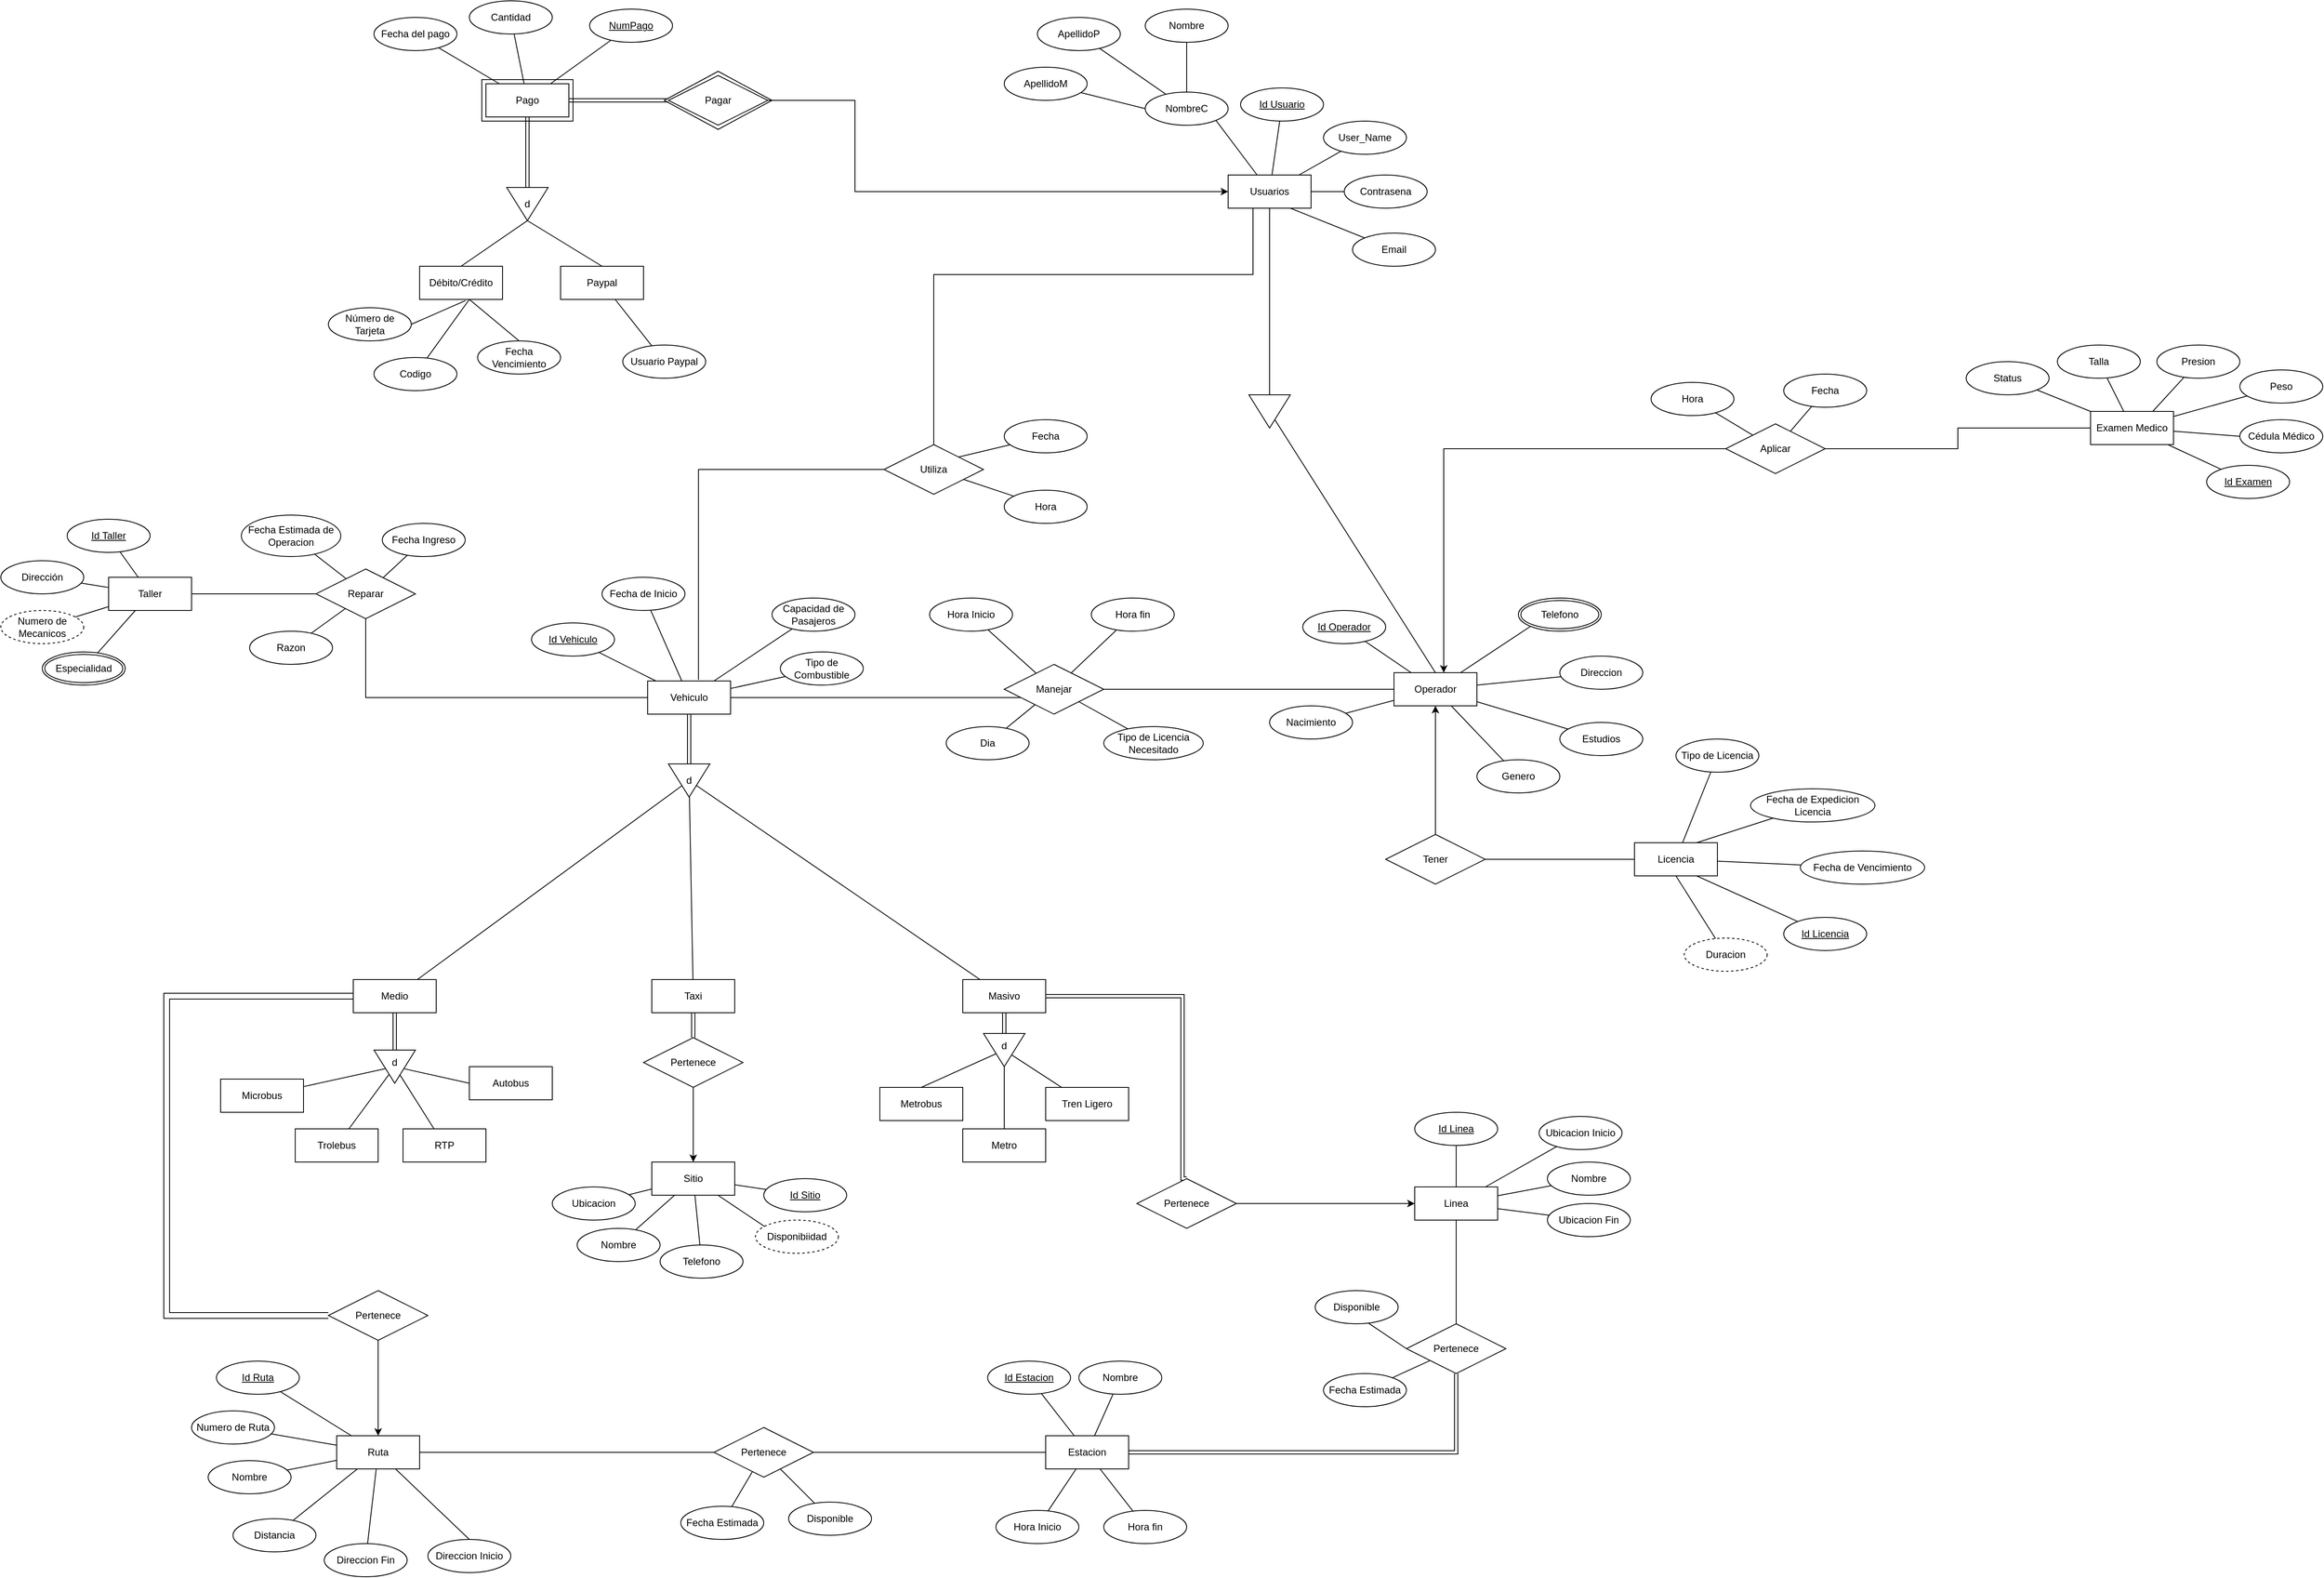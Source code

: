 <?xml version="1.0" encoding="UTF-8"?>
<mxfile version="13.6.6" type="google"><diagram id="Z6tzK_ycmeQwogu1p9Gy" name="M Entidad-Relacion"><mxGraphModel dx="2752" dy="2136" grid="1" gridSize="10" guides="1" tooltips="1" connect="1" arrows="1" fold="1" page="1" pageScale="1" pageWidth="850" pageHeight="1100" math="0" shadow="0"><root><mxCell id="0"/><mxCell id="1" parent="0"/><mxCell id="iWTFxbzIpyy6z6uC7s9c-36" value="" style="whiteSpace=wrap;html=1;align=center;" parent="1" vertex="1"><mxGeometry x="90" y="-525" width="110" height="50" as="geometry"/></mxCell><mxCell id="iWTFxbzIpyy6z6uC7s9c-35" value="" style="rhombus;whiteSpace=wrap;html=1;" parent="1" vertex="1"><mxGeometry x="310" y="-535" width="130" height="70" as="geometry"/></mxCell><mxCell id="74tpAHXNdMb9GQ4gkGIJ-30" style="edgeStyle=orthogonalEdgeStyle;rounded=0;orthogonalLoop=1;jettySize=auto;html=1;endArrow=none;endFill=0;" parent="1" source="74tpAHXNdMb9GQ4gkGIJ-1" target="74tpAHXNdMb9GQ4gkGIJ-29" edge="1"><mxGeometry relative="1" as="geometry"/></mxCell><mxCell id="74tpAHXNdMb9GQ4gkGIJ-40" style="edgeStyle=orthogonalEdgeStyle;rounded=0;orthogonalLoop=1;jettySize=auto;html=1;startArrow=none;startFill=0;endArrow=none;endFill=0;" parent="1" source="74tpAHXNdMb9GQ4gkGIJ-1" target="74tpAHXNdMb9GQ4gkGIJ-39" edge="1"><mxGeometry relative="1" as="geometry"><Array as="points"><mxPoint x="470" y="220"/><mxPoint x="470" y="220"/></Array></mxGeometry></mxCell><mxCell id="Bd-bonI8qf3mR7aXMXLS-3" style="edgeStyle=orthogonalEdgeStyle;rounded=0;orthogonalLoop=1;jettySize=auto;html=1;shape=link;" parent="1" source="74tpAHXNdMb9GQ4gkGIJ-1" target="Bd-bonI8qf3mR7aXMXLS-2" edge="1"><mxGeometry relative="1" as="geometry"/></mxCell><mxCell id="74tpAHXNdMb9GQ4gkGIJ-1" value="Vehiculo" style="whiteSpace=wrap;html=1;align=center;" parent="1" vertex="1"><mxGeometry x="290" y="200" width="100" height="40" as="geometry"/></mxCell><mxCell id="74tpAHXNdMb9GQ4gkGIJ-4" style="rounded=0;orthogonalLoop=1;jettySize=auto;html=1;endArrow=none;endFill=0;" parent="1" source="74tpAHXNdMb9GQ4gkGIJ-2" target="74tpAHXNdMb9GQ4gkGIJ-1" edge="1"><mxGeometry relative="1" as="geometry"/></mxCell><mxCell id="74tpAHXNdMb9GQ4gkGIJ-2" value="Id Vehiculo" style="ellipse;whiteSpace=wrap;html=1;align=center;fontStyle=4;" parent="1" vertex="1"><mxGeometry x="150" y="130" width="100" height="40" as="geometry"/></mxCell><mxCell id="74tpAHXNdMb9GQ4gkGIJ-5" style="edgeStyle=none;rounded=0;orthogonalLoop=1;jettySize=auto;html=1;endArrow=none;endFill=0;" parent="1" source="74tpAHXNdMb9GQ4gkGIJ-3" target="74tpAHXNdMb9GQ4gkGIJ-1" edge="1"><mxGeometry relative="1" as="geometry"/></mxCell><mxCell id="74tpAHXNdMb9GQ4gkGIJ-3" value="Fecha de Inicio" style="ellipse;whiteSpace=wrap;html=1;align=center;" parent="1" vertex="1"><mxGeometry x="235" y="75" width="100" height="40" as="geometry"/></mxCell><mxCell id="orHJUUu4pKpRXS3E-oxy-3" style="rounded=0;orthogonalLoop=1;jettySize=auto;html=1;endArrow=none;endFill=0;" parent="1" source="74tpAHXNdMb9GQ4gkGIJ-6" target="tT-jYQ-t9LnsHg0VQTMm-12" edge="1"><mxGeometry relative="1" as="geometry"><mxPoint x="-344.645" y="160.858" as="targetPoint"/></mxGeometry></mxCell><mxCell id="74tpAHXNdMb9GQ4gkGIJ-6" value="Taller" style="whiteSpace=wrap;html=1;align=center;" parent="1" vertex="1"><mxGeometry x="-360" y="75" width="100" height="40" as="geometry"/></mxCell><mxCell id="74tpAHXNdMb9GQ4gkGIJ-8" style="edgeStyle=none;rounded=0;orthogonalLoop=1;jettySize=auto;html=1;endArrow=none;endFill=0;" parent="1" source="74tpAHXNdMb9GQ4gkGIJ-7" target="74tpAHXNdMb9GQ4gkGIJ-6" edge="1"><mxGeometry relative="1" as="geometry"/></mxCell><mxCell id="74tpAHXNdMb9GQ4gkGIJ-7" value="Id Taller" style="ellipse;whiteSpace=wrap;html=1;align=center;fontStyle=4;" parent="1" vertex="1"><mxGeometry x="-410" y="5" width="100" height="40" as="geometry"/></mxCell><mxCell id="74tpAHXNdMb9GQ4gkGIJ-10" style="edgeStyle=none;rounded=0;orthogonalLoop=1;jettySize=auto;html=1;endArrow=none;endFill=0;" parent="1" source="74tpAHXNdMb9GQ4gkGIJ-9" target="74tpAHXNdMb9GQ4gkGIJ-6" edge="1"><mxGeometry relative="1" as="geometry"/></mxCell><mxCell id="74tpAHXNdMb9GQ4gkGIJ-9" value="Dirección" style="ellipse;whiteSpace=wrap;html=1;align=center;" parent="1" vertex="1"><mxGeometry x="-490" y="55" width="100" height="40" as="geometry"/></mxCell><mxCell id="74tpAHXNdMb9GQ4gkGIJ-13" style="edgeStyle=none;rounded=0;orthogonalLoop=1;jettySize=auto;html=1;endArrow=none;endFill=0;" parent="1" source="74tpAHXNdMb9GQ4gkGIJ-11" target="74tpAHXNdMb9GQ4gkGIJ-6" edge="1"><mxGeometry relative="1" as="geometry"/></mxCell><mxCell id="74tpAHXNdMb9GQ4gkGIJ-11" value="Numero de Mecanicos" style="ellipse;whiteSpace=wrap;html=1;align=center;dashed=1;" parent="1" vertex="1"><mxGeometry x="-490" y="115" width="100" height="40" as="geometry"/></mxCell><mxCell id="74tpAHXNdMb9GQ4gkGIJ-28" style="edgeStyle=none;rounded=0;orthogonalLoop=1;jettySize=auto;html=1;endArrow=none;endFill=0;" parent="1" source="74tpAHXNdMb9GQ4gkGIJ-27" target="74tpAHXNdMb9GQ4gkGIJ-1" edge="1"><mxGeometry relative="1" as="geometry"/></mxCell><mxCell id="74tpAHXNdMb9GQ4gkGIJ-27" value="Capacidad de Pasajeros" style="ellipse;whiteSpace=wrap;html=1;align=center;" parent="1" vertex="1"><mxGeometry x="440" y="100" width="100" height="40" as="geometry"/></mxCell><mxCell id="74tpAHXNdMb9GQ4gkGIJ-31" style="edgeStyle=orthogonalEdgeStyle;rounded=0;orthogonalLoop=1;jettySize=auto;html=1;endArrow=none;endFill=0;" parent="1" source="74tpAHXNdMb9GQ4gkGIJ-29" target="74tpAHXNdMb9GQ4gkGIJ-6" edge="1"><mxGeometry relative="1" as="geometry"/></mxCell><mxCell id="zVIBDj9XV7Y5lOpSLjzB-4" style="edgeStyle=none;rounded=0;orthogonalLoop=1;jettySize=auto;html=1;endArrow=none;endFill=0;" parent="1" source="74tpAHXNdMb9GQ4gkGIJ-29" target="Bd-bonI8qf3mR7aXMXLS-99" edge="1"><mxGeometry relative="1" as="geometry"/></mxCell><mxCell id="74tpAHXNdMb9GQ4gkGIJ-29" value="Reparar" style="shape=rhombus;perimeter=rhombusPerimeter;whiteSpace=wrap;html=1;align=center;" parent="1" vertex="1"><mxGeometry x="-110" y="65" width="120" height="60" as="geometry"/></mxCell><mxCell id="zVIBDj9XV7Y5lOpSLjzB-8" style="edgeStyle=none;rounded=0;orthogonalLoop=1;jettySize=auto;html=1;endArrow=none;endFill=0;" parent="1" source="74tpAHXNdMb9GQ4gkGIJ-32" target="74tpAHXNdMb9GQ4gkGIJ-58" edge="1"><mxGeometry relative="1" as="geometry"/></mxCell><mxCell id="74tpAHXNdMb9GQ4gkGIJ-32" value="Operador" style="whiteSpace=wrap;html=1;align=center;" parent="1" vertex="1"><mxGeometry x="1190" y="190" width="100" height="40" as="geometry"/></mxCell><mxCell id="74tpAHXNdMb9GQ4gkGIJ-41" style="edgeStyle=orthogonalEdgeStyle;rounded=0;orthogonalLoop=1;jettySize=auto;html=1;startArrow=none;startFill=0;endArrow=none;endFill=0;" parent="1" source="74tpAHXNdMb9GQ4gkGIJ-39" target="74tpAHXNdMb9GQ4gkGIJ-32" edge="1"><mxGeometry relative="1" as="geometry"/></mxCell><mxCell id="74tpAHXNdMb9GQ4gkGIJ-49" style="rounded=0;orthogonalLoop=1;jettySize=auto;html=1;startArrow=none;startFill=0;endArrow=none;endFill=0;" parent="1" source="74tpAHXNdMb9GQ4gkGIJ-48" target="74tpAHXNdMb9GQ4gkGIJ-32" edge="1"><mxGeometry relative="1" as="geometry"/></mxCell><mxCell id="74tpAHXNdMb9GQ4gkGIJ-48" value="Id Operador" style="ellipse;whiteSpace=wrap;html=1;align=center;fontStyle=4;" parent="1" vertex="1"><mxGeometry x="1080" y="115" width="100" height="40" as="geometry"/></mxCell><mxCell id="zVIBDj9XV7Y5lOpSLjzB-9" style="edgeStyle=none;rounded=0;orthogonalLoop=1;jettySize=auto;html=1;endArrow=none;endFill=0;" parent="1" source="74tpAHXNdMb9GQ4gkGIJ-56" target="74tpAHXNdMb9GQ4gkGIJ-32" edge="1"><mxGeometry relative="1" as="geometry"/></mxCell><mxCell id="74tpAHXNdMb9GQ4gkGIJ-56" value="Nacimiento" style="ellipse;whiteSpace=wrap;html=1;align=center;" parent="1" vertex="1"><mxGeometry x="1040" y="230" width="100" height="40" as="geometry"/></mxCell><mxCell id="74tpAHXNdMb9GQ4gkGIJ-58" value="Direccion" style="ellipse;whiteSpace=wrap;html=1;align=center;" parent="1" vertex="1"><mxGeometry x="1390" y="170" width="100" height="40" as="geometry"/></mxCell><mxCell id="74tpAHXNdMb9GQ4gkGIJ-61" value="" style="edgeStyle=none;rounded=0;orthogonalLoop=1;jettySize=auto;html=1;startArrow=none;startFill=0;endArrow=none;endFill=0;" parent="1" source="74tpAHXNdMb9GQ4gkGIJ-60" target="74tpAHXNdMb9GQ4gkGIJ-32" edge="1"><mxGeometry relative="1" as="geometry"/></mxCell><mxCell id="74tpAHXNdMb9GQ4gkGIJ-60" value="Genero" style="ellipse;whiteSpace=wrap;html=1;align=center;" parent="1" vertex="1"><mxGeometry x="1290" y="295" width="100" height="40" as="geometry"/></mxCell><mxCell id="74tpAHXNdMb9GQ4gkGIJ-65" style="edgeStyle=none;rounded=0;orthogonalLoop=1;jettySize=auto;html=1;startArrow=none;startFill=0;endArrow=none;endFill=0;" parent="1" source="74tpAHXNdMb9GQ4gkGIJ-62" target="74tpAHXNdMb9GQ4gkGIJ-32" edge="1"><mxGeometry relative="1" as="geometry"/></mxCell><mxCell id="74tpAHXNdMb9GQ4gkGIJ-62" value="Estudios" style="ellipse;whiteSpace=wrap;html=1;align=center;" parent="1" vertex="1"><mxGeometry x="1390" y="250" width="100" height="40" as="geometry"/></mxCell><mxCell id="zVIBDj9XV7Y5lOpSLjzB-10" style="edgeStyle=none;rounded=0;orthogonalLoop=1;jettySize=auto;html=1;endArrow=none;endFill=0;exitX=0;exitY=1;exitDx=0;exitDy=0;" parent="1" source="tT-jYQ-t9LnsHg0VQTMm-4" target="74tpAHXNdMb9GQ4gkGIJ-32" edge="1"><mxGeometry relative="1" as="geometry"><mxPoint x="1136.014" y="277.92" as="sourcePoint"/></mxGeometry></mxCell><mxCell id="CtjVFyBoeDZLN3PICQLw-8" style="edgeStyle=none;rounded=0;orthogonalLoop=1;jettySize=auto;html=1;entryX=0.75;entryY=1;entryDx=0;entryDy=0;endArrow=none;endFill=0;" parent="1" source="74tpAHXNdMb9GQ4gkGIJ-90" target="CtjVFyBoeDZLN3PICQLw-4" edge="1"><mxGeometry relative="1" as="geometry"/></mxCell><mxCell id="74tpAHXNdMb9GQ4gkGIJ-90" value="Id Licencia" style="ellipse;whiteSpace=wrap;html=1;align=center;fontStyle=4" parent="1" vertex="1"><mxGeometry x="1660" y="485" width="100" height="40" as="geometry"/></mxCell><mxCell id="74tpAHXNdMb9GQ4gkGIJ-94" style="edgeStyle=none;rounded=0;orthogonalLoop=1;jettySize=auto;html=1;startArrow=none;startFill=0;endArrow=none;endFill=0;entryX=0.75;entryY=0;entryDx=0;entryDy=0;" parent="1" source="74tpAHXNdMb9GQ4gkGIJ-92" target="CtjVFyBoeDZLN3PICQLw-4" edge="1"><mxGeometry relative="1" as="geometry"/></mxCell><mxCell id="74tpAHXNdMb9GQ4gkGIJ-92" value="Fecha de Expedicion Licencia" style="ellipse;whiteSpace=wrap;html=1;align=center;" parent="1" vertex="1"><mxGeometry x="1620" y="330" width="150" height="40" as="geometry"/></mxCell><mxCell id="74tpAHXNdMb9GQ4gkGIJ-95" style="edgeStyle=none;rounded=0;orthogonalLoop=1;jettySize=auto;html=1;startArrow=none;startFill=0;endArrow=none;endFill=0;" parent="1" source="74tpAHXNdMb9GQ4gkGIJ-93" target="CtjVFyBoeDZLN3PICQLw-4" edge="1"><mxGeometry relative="1" as="geometry"/></mxCell><mxCell id="74tpAHXNdMb9GQ4gkGIJ-93" value="Fecha de Vencimiento" style="ellipse;whiteSpace=wrap;html=1;align=center;" parent="1" vertex="1"><mxGeometry x="1680" y="405" width="150" height="40" as="geometry"/></mxCell><mxCell id="74tpAHXNdMb9GQ4gkGIJ-39" value="Manejar" style="shape=rhombus;perimeter=rhombusPerimeter;whiteSpace=wrap;html=1;align=center;" parent="1" vertex="1"><mxGeometry x="720" y="180" width="120" height="60" as="geometry"/></mxCell><mxCell id="Bd-bonI8qf3mR7aXMXLS-1" style="edgeStyle=orthogonalEdgeStyle;rounded=0;orthogonalLoop=1;jettySize=auto;html=1;startArrow=none;startFill=0;endArrow=none;endFill=0;" parent="1" source="74tpAHXNdMb9GQ4gkGIJ-32" target="74tpAHXNdMb9GQ4gkGIJ-39" edge="1"><mxGeometry relative="1" as="geometry"><mxPoint x="1050" y="290.0" as="sourcePoint"/><mxPoint x="200" y="440" as="targetPoint"/></mxGeometry></mxCell><mxCell id="Bd-bonI8qf3mR7aXMXLS-12" style="rounded=0;orthogonalLoop=1;jettySize=auto;html=1;endArrow=none;endFill=0;" parent="1" source="Bd-bonI8qf3mR7aXMXLS-2" target="Bd-bonI8qf3mR7aXMXLS-5" edge="1"><mxGeometry relative="1" as="geometry"/></mxCell><mxCell id="Bd-bonI8qf3mR7aXMXLS-13" style="edgeStyle=none;rounded=0;orthogonalLoop=1;jettySize=auto;html=1;endArrow=none;endFill=0;" parent="1" source="Bd-bonI8qf3mR7aXMXLS-2" target="Bd-bonI8qf3mR7aXMXLS-4" edge="1"><mxGeometry relative="1" as="geometry"/></mxCell><mxCell id="Bd-bonI8qf3mR7aXMXLS-14" style="edgeStyle=none;rounded=0;orthogonalLoop=1;jettySize=auto;html=1;endArrow=none;endFill=0;" parent="1" source="Bd-bonI8qf3mR7aXMXLS-2" target="Bd-bonI8qf3mR7aXMXLS-6" edge="1"><mxGeometry relative="1" as="geometry"/></mxCell><mxCell id="Bd-bonI8qf3mR7aXMXLS-2" value="" style="triangle;whiteSpace=wrap;html=1;rotation=90;" parent="1" vertex="1"><mxGeometry x="320" y="295" width="40" height="50" as="geometry"/></mxCell><mxCell id="Bd-bonI8qf3mR7aXMXLS-45" style="edgeStyle=orthogonalEdgeStyle;rounded=0;orthogonalLoop=1;jettySize=auto;html=1;entryX=0;entryY=0.5;entryDx=0;entryDy=0;startArrow=none;startFill=0;endArrow=none;endFill=0;shape=link;" parent="1" source="Bd-bonI8qf3mR7aXMXLS-4" target="Bd-bonI8qf3mR7aXMXLS-43" edge="1"><mxGeometry relative="1" as="geometry"><Array as="points"><mxPoint x="-15" y="630"/><mxPoint x="-15" y="630"/></Array></mxGeometry></mxCell><mxCell id="7FuDrYD-gzvZBId44oiF-2" style="edgeStyle=orthogonalEdgeStyle;rounded=0;orthogonalLoop=1;jettySize=auto;html=1;shape=link;width=7;exitX=0;exitY=0.5;exitDx=0;exitDy=0;" parent="1" source="Bd-bonI8qf3mR7aXMXLS-4" target="7FuDrYD-gzvZBId44oiF-1" edge="1"><mxGeometry relative="1" as="geometry"><Array as="points"><mxPoint x="-290" y="580"/><mxPoint x="-290" y="965"/></Array><mxPoint x="-290" y="610" as="sourcePoint"/></mxGeometry></mxCell><mxCell id="Bd-bonI8qf3mR7aXMXLS-4" value="Medio" style="rounded=0;whiteSpace=wrap;html=1;" parent="1" vertex="1"><mxGeometry x="-65" y="560" width="100" height="40" as="geometry"/></mxCell><mxCell id="Bd-bonI8qf3mR7aXMXLS-5" value="Taxi" style="rounded=0;whiteSpace=wrap;html=1;" parent="1" vertex="1"><mxGeometry x="295" y="560" width="100" height="40" as="geometry"/></mxCell><mxCell id="Bd-bonI8qf3mR7aXMXLS-72" style="edgeStyle=none;shape=link;rounded=0;orthogonalLoop=1;jettySize=auto;html=1;startArrow=none;startFill=0;endArrow=classic;endFill=1;" parent="1" source="Bd-bonI8qf3mR7aXMXLS-6" target="Bd-bonI8qf3mR7aXMXLS-71" edge="1"><mxGeometry relative="1" as="geometry"/></mxCell><mxCell id="Bd-bonI8qf3mR7aXMXLS-6" value="Masivo" style="rounded=0;whiteSpace=wrap;html=1;" parent="1" vertex="1"><mxGeometry x="670" y="560" width="100" height="40" as="geometry"/></mxCell><mxCell id="Bd-bonI8qf3mR7aXMXLS-24" style="edgeStyle=none;rounded=0;orthogonalLoop=1;jettySize=auto;html=1;endArrow=none;endFill=0;startArrow=none;startFill=0;endWidth=9.306;shape=link;" parent="1" source="Bd-bonI8qf3mR7aXMXLS-15" target="Bd-bonI8qf3mR7aXMXLS-5" edge="1"><mxGeometry relative="1" as="geometry"/></mxCell><mxCell id="Bd-bonI8qf3mR7aXMXLS-15" value="Pertenece" style="shape=rhombus;perimeter=rhombusPerimeter;whiteSpace=wrap;html=1;align=center;" parent="1" vertex="1"><mxGeometry x="285" y="630" width="120" height="60" as="geometry"/></mxCell><mxCell id="Bd-bonI8qf3mR7aXMXLS-23" style="edgeStyle=none;rounded=0;orthogonalLoop=1;jettySize=auto;html=1;endArrow=none;endFill=0;startArrow=classic;startFill=1;" parent="1" source="Bd-bonI8qf3mR7aXMXLS-16" target="Bd-bonI8qf3mR7aXMXLS-15" edge="1"><mxGeometry relative="1" as="geometry"><mxPoint x="452.5" y="750" as="targetPoint"/></mxGeometry></mxCell><mxCell id="Bd-bonI8qf3mR7aXMXLS-16" value="Sitio" style="whiteSpace=wrap;html=1;align=center;" parent="1" vertex="1"><mxGeometry x="295" y="780" width="100" height="40" as="geometry"/></mxCell><mxCell id="Bd-bonI8qf3mR7aXMXLS-22" style="edgeStyle=none;rounded=0;orthogonalLoop=1;jettySize=auto;html=1;endArrow=none;endFill=0;" parent="1" source="Bd-bonI8qf3mR7aXMXLS-17" target="Bd-bonI8qf3mR7aXMXLS-16" edge="1"><mxGeometry relative="1" as="geometry"/></mxCell><mxCell id="Bd-bonI8qf3mR7aXMXLS-17" value="Nombre" style="ellipse;whiteSpace=wrap;html=1;align=center;" parent="1" vertex="1"><mxGeometry x="205" y="860" width="100" height="40" as="geometry"/></mxCell><mxCell id="Bd-bonI8qf3mR7aXMXLS-21" style="edgeStyle=none;rounded=0;orthogonalLoop=1;jettySize=auto;html=1;endArrow=none;endFill=0;" parent="1" source="Bd-bonI8qf3mR7aXMXLS-18" target="Bd-bonI8qf3mR7aXMXLS-16" edge="1"><mxGeometry relative="1" as="geometry"/></mxCell><mxCell id="Bd-bonI8qf3mR7aXMXLS-18" value="Ubicacion" style="ellipse;whiteSpace=wrap;html=1;align=center;" parent="1" vertex="1"><mxGeometry x="175" y="810" width="100" height="40" as="geometry"/></mxCell><mxCell id="Bd-bonI8qf3mR7aXMXLS-20" style="edgeStyle=none;rounded=0;orthogonalLoop=1;jettySize=auto;html=1;endArrow=none;endFill=0;" parent="1" source="Bd-bonI8qf3mR7aXMXLS-19" target="Bd-bonI8qf3mR7aXMXLS-16" edge="1"><mxGeometry relative="1" as="geometry"/></mxCell><mxCell id="Bd-bonI8qf3mR7aXMXLS-19" value="Id Sitio" style="ellipse;whiteSpace=wrap;html=1;align=center;fontStyle=4" parent="1" vertex="1"><mxGeometry x="430" y="800" width="100" height="40" as="geometry"/></mxCell><mxCell id="tT-jYQ-t9LnsHg0VQTMm-15" style="edgeStyle=orthogonalEdgeStyle;rounded=0;orthogonalLoop=1;jettySize=auto;html=1;entryX=0;entryY=0.5;entryDx=0;entryDy=0;endArrow=none;endFill=0;" parent="1" source="Bd-bonI8qf3mR7aXMXLS-27" target="d1sTi_VN4tVnnkjn2YJ8-16" edge="1"><mxGeometry relative="1" as="geometry"/></mxCell><mxCell id="Bd-bonI8qf3mR7aXMXLS-27" value="Ruta" style="whiteSpace=wrap;html=1;align=center;" parent="1" vertex="1"><mxGeometry x="-85" y="1110" width="100" height="40" as="geometry"/></mxCell><mxCell id="Bd-bonI8qf3mR7aXMXLS-33" style="rounded=0;orthogonalLoop=1;jettySize=auto;html=1;startArrow=none;startFill=0;endArrow=none;endFill=0;" parent="1" source="Bd-bonI8qf3mR7aXMXLS-32" target="Bd-bonI8qf3mR7aXMXLS-27" edge="1"><mxGeometry relative="1" as="geometry"/></mxCell><mxCell id="Bd-bonI8qf3mR7aXMXLS-32" value="Id Ruta" style="ellipse;whiteSpace=wrap;html=1;align=center;fontStyle=4;" parent="1" vertex="1"><mxGeometry x="-230" y="1020" width="100" height="40" as="geometry"/></mxCell><mxCell id="Bd-bonI8qf3mR7aXMXLS-35" style="edgeStyle=none;rounded=0;orthogonalLoop=1;jettySize=auto;html=1;startArrow=none;startFill=0;endArrow=none;endFill=0;" parent="1" source="Bd-bonI8qf3mR7aXMXLS-34" target="Bd-bonI8qf3mR7aXMXLS-27" edge="1"><mxGeometry relative="1" as="geometry"/></mxCell><mxCell id="Bd-bonI8qf3mR7aXMXLS-34" value="Nombre" style="ellipse;whiteSpace=wrap;html=1;align=center;" parent="1" vertex="1"><mxGeometry x="-240" y="1140" width="100" height="40" as="geometry"/></mxCell><mxCell id="Bd-bonI8qf3mR7aXMXLS-37" style="edgeStyle=none;rounded=0;orthogonalLoop=1;jettySize=auto;html=1;startArrow=none;startFill=0;endArrow=none;endFill=0;exitX=0.5;exitY=0;exitDx=0;exitDy=0;" parent="1" source="Bd-bonI8qf3mR7aXMXLS-36" target="Bd-bonI8qf3mR7aXMXLS-27" edge="1"><mxGeometry relative="1" as="geometry"><mxPoint x="53.557" y="1231.112" as="sourcePoint"/></mxGeometry></mxCell><mxCell id="Bd-bonI8qf3mR7aXMXLS-36" value="Direccion Inicio" style="ellipse;whiteSpace=wrap;html=1;align=center;" parent="1" vertex="1"><mxGeometry x="25" y="1235" width="100" height="40" as="geometry"/></mxCell><mxCell id="Bd-bonI8qf3mR7aXMXLS-39" style="edgeStyle=none;rounded=0;orthogonalLoop=1;jettySize=auto;html=1;startArrow=none;startFill=0;endArrow=none;endFill=0;" parent="1" source="Bd-bonI8qf3mR7aXMXLS-38" target="Bd-bonI8qf3mR7aXMXLS-27" edge="1"><mxGeometry relative="1" as="geometry"/></mxCell><mxCell id="Bd-bonI8qf3mR7aXMXLS-38" value="Direccion Fin" style="ellipse;whiteSpace=wrap;html=1;align=center;" parent="1" vertex="1"><mxGeometry x="-100" y="1240" width="100" height="40" as="geometry"/></mxCell><mxCell id="Bd-bonI8qf3mR7aXMXLS-40" value="Microbus" style="whiteSpace=wrap;html=1;align=center;" parent="1" vertex="1"><mxGeometry x="-225" y="680" width="100" height="40" as="geometry"/></mxCell><mxCell id="Bd-bonI8qf3mR7aXMXLS-41" value="Trolebus" style="whiteSpace=wrap;html=1;align=center;" parent="1" vertex="1"><mxGeometry x="-135" y="740" width="100" height="40" as="geometry"/></mxCell><mxCell id="Bd-bonI8qf3mR7aXMXLS-42" value="RTP" style="whiteSpace=wrap;html=1;align=center;" parent="1" vertex="1"><mxGeometry x="-5" y="740" width="100" height="40" as="geometry"/></mxCell><mxCell id="Bd-bonI8qf3mR7aXMXLS-46" style="edgeStyle=none;rounded=0;orthogonalLoop=1;jettySize=auto;html=1;startArrow=none;startFill=0;endArrow=none;endFill=0;" parent="1" source="Bd-bonI8qf3mR7aXMXLS-43" target="Bd-bonI8qf3mR7aXMXLS-40" edge="1"><mxGeometry relative="1" as="geometry"/></mxCell><mxCell id="Bd-bonI8qf3mR7aXMXLS-47" style="edgeStyle=none;rounded=0;orthogonalLoop=1;jettySize=auto;html=1;startArrow=none;startFill=0;endArrow=none;endFill=0;" parent="1" source="Bd-bonI8qf3mR7aXMXLS-43" target="Bd-bonI8qf3mR7aXMXLS-41" edge="1"><mxGeometry relative="1" as="geometry"/></mxCell><mxCell id="Bd-bonI8qf3mR7aXMXLS-48" style="edgeStyle=none;rounded=0;orthogonalLoop=1;jettySize=auto;html=1;startArrow=none;startFill=0;endArrow=none;endFill=0;" parent="1" source="Bd-bonI8qf3mR7aXMXLS-43" target="Bd-bonI8qf3mR7aXMXLS-42" edge="1"><mxGeometry relative="1" as="geometry"/></mxCell><mxCell id="Bd-bonI8qf3mR7aXMXLS-56" style="edgeStyle=none;rounded=0;orthogonalLoop=1;jettySize=auto;html=1;startArrow=none;startFill=0;endArrow=none;endFill=0;entryX=0;entryY=0.5;entryDx=0;entryDy=0;" parent="1" source="Bd-bonI8qf3mR7aXMXLS-43" target="Bd-bonI8qf3mR7aXMXLS-52" edge="1"><mxGeometry relative="1" as="geometry"><mxPoint x="75" y="687.5" as="targetPoint"/></mxGeometry></mxCell><mxCell id="Bd-bonI8qf3mR7aXMXLS-43" value="" style="triangle;whiteSpace=wrap;html=1;rotation=90;" parent="1" vertex="1"><mxGeometry x="-35" y="640" width="40" height="50" as="geometry"/></mxCell><mxCell id="Bd-bonI8qf3mR7aXMXLS-49" value="d" style="text;html=1;strokeColor=none;fillColor=none;align=center;verticalAlign=middle;whiteSpace=wrap;rounded=0;" parent="1" vertex="1"><mxGeometry x="320" y="310" width="40" height="20" as="geometry"/></mxCell><mxCell id="Bd-bonI8qf3mR7aXMXLS-50" value="d" style="text;html=1;strokeColor=none;fillColor=none;align=center;verticalAlign=middle;whiteSpace=wrap;rounded=0;" parent="1" vertex="1"><mxGeometry x="-35" y="650" width="40" height="20" as="geometry"/></mxCell><mxCell id="Bd-bonI8qf3mR7aXMXLS-52" value="Autobus" style="whiteSpace=wrap;html=1;align=center;" parent="1" vertex="1"><mxGeometry x="75" y="665" width="100" height="40" as="geometry"/></mxCell><mxCell id="Bd-bonI8qf3mR7aXMXLS-64" style="edgeStyle=none;rounded=0;orthogonalLoop=1;jettySize=auto;html=1;startArrow=none;startFill=0;endArrow=none;endFill=0;" parent="1" source="Bd-bonI8qf3mR7aXMXLS-58" target="Bd-bonI8qf3mR7aXMXLS-63" edge="1"><mxGeometry relative="1" as="geometry"/></mxCell><mxCell id="Bd-bonI8qf3mR7aXMXLS-65" style="edgeStyle=none;rounded=0;orthogonalLoop=1;jettySize=auto;html=1;startArrow=none;startFill=0;endArrow=none;endFill=0;" parent="1" source="Bd-bonI8qf3mR7aXMXLS-58" target="Bd-bonI8qf3mR7aXMXLS-62" edge="1"><mxGeometry relative="1" as="geometry"/></mxCell><mxCell id="Bd-bonI8qf3mR7aXMXLS-66" style="edgeStyle=none;rounded=0;orthogonalLoop=1;jettySize=auto;html=1;startArrow=none;startFill=0;endArrow=none;endFill=0;" parent="1" source="Bd-bonI8qf3mR7aXMXLS-58" target="Bd-bonI8qf3mR7aXMXLS-61" edge="1"><mxGeometry relative="1" as="geometry"/></mxCell><mxCell id="Bd-bonI8qf3mR7aXMXLS-58" value="Linea" style="whiteSpace=wrap;html=1;align=center;" parent="1" vertex="1"><mxGeometry x="1215" y="810" width="100" height="40" as="geometry"/></mxCell><mxCell id="Bd-bonI8qf3mR7aXMXLS-61" value="Ubicacion Inicio" style="ellipse;whiteSpace=wrap;html=1;align=center;" parent="1" vertex="1"><mxGeometry x="1365" y="725" width="100" height="40" as="geometry"/></mxCell><mxCell id="Bd-bonI8qf3mR7aXMXLS-62" value="Nombre" style="ellipse;whiteSpace=wrap;html=1;align=center;" parent="1" vertex="1"><mxGeometry x="1375" y="780" width="100" height="40" as="geometry"/></mxCell><mxCell id="Bd-bonI8qf3mR7aXMXLS-63" value="Id Linea" style="ellipse;whiteSpace=wrap;html=1;align=center;fontStyle=4" parent="1" vertex="1"><mxGeometry x="1215" y="720" width="100" height="40" as="geometry"/></mxCell><mxCell id="Bd-bonI8qf3mR7aXMXLS-69" style="edgeStyle=none;rounded=0;orthogonalLoop=1;jettySize=auto;html=1;startArrow=none;startFill=0;endArrow=none;endFill=0;" parent="1" source="Bd-bonI8qf3mR7aXMXLS-67" target="Bd-bonI8qf3mR7aXMXLS-58" edge="1"><mxGeometry relative="1" as="geometry"/></mxCell><mxCell id="Bd-bonI8qf3mR7aXMXLS-67" value="Ubicacion Fin" style="ellipse;whiteSpace=wrap;html=1;align=center;" parent="1" vertex="1"><mxGeometry x="1375" y="830" width="100" height="40" as="geometry"/></mxCell><mxCell id="Bd-bonI8qf3mR7aXMXLS-68" style="edgeStyle=none;rounded=0;orthogonalLoop=1;jettySize=auto;html=1;exitX=0.5;exitY=0;exitDx=0;exitDy=0;startArrow=none;startFill=0;endArrow=none;endFill=0;" parent="1" source="Bd-bonI8qf3mR7aXMXLS-67" target="Bd-bonI8qf3mR7aXMXLS-67" edge="1"><mxGeometry relative="1" as="geometry"/></mxCell><mxCell id="Bd-bonI8qf3mR7aXMXLS-78" style="edgeStyle=none;rounded=0;orthogonalLoop=1;jettySize=auto;html=1;entryX=0.5;entryY=0;entryDx=0;entryDy=0;startArrow=none;startFill=0;endArrow=none;endFill=0;" parent="1" source="Bd-bonI8qf3mR7aXMXLS-71" target="Bd-bonI8qf3mR7aXMXLS-74" edge="1"><mxGeometry relative="1" as="geometry"><mxPoint x="620" y="690" as="targetPoint"/></mxGeometry></mxCell><mxCell id="Bd-bonI8qf3mR7aXMXLS-79" style="edgeStyle=none;rounded=0;orthogonalLoop=1;jettySize=auto;html=1;entryX=0.5;entryY=1;entryDx=0;entryDy=0;startArrow=none;startFill=0;endArrow=none;endFill=0;" parent="1" source="Bd-bonI8qf3mR7aXMXLS-71" target="Bd-bonI8qf3mR7aXMXLS-75" edge="1"><mxGeometry relative="1" as="geometry"/></mxCell><mxCell id="Bd-bonI8qf3mR7aXMXLS-80" style="edgeStyle=none;rounded=0;orthogonalLoop=1;jettySize=auto;html=1;startArrow=none;startFill=0;endArrow=none;endFill=0;" parent="1" source="Bd-bonI8qf3mR7aXMXLS-71" target="Bd-bonI8qf3mR7aXMXLS-76" edge="1"><mxGeometry relative="1" as="geometry"/></mxCell><mxCell id="Bd-bonI8qf3mR7aXMXLS-71" value="" style="triangle;whiteSpace=wrap;html=1;rotation=90;" parent="1" vertex="1"><mxGeometry x="700" y="620" width="40" height="50" as="geometry"/></mxCell><mxCell id="Bd-bonI8qf3mR7aXMXLS-73" value="d" style="text;html=1;strokeColor=none;fillColor=none;align=center;verticalAlign=middle;whiteSpace=wrap;rounded=0;" parent="1" vertex="1"><mxGeometry x="700" y="630" width="40" height="20" as="geometry"/></mxCell><mxCell id="Bd-bonI8qf3mR7aXMXLS-74" value="Metrobus" style="whiteSpace=wrap;html=1;align=center;" parent="1" vertex="1"><mxGeometry x="570" y="690" width="100" height="40" as="geometry"/></mxCell><mxCell id="Bd-bonI8qf3mR7aXMXLS-75" value="Metro" style="whiteSpace=wrap;html=1;align=center;" parent="1" vertex="1"><mxGeometry x="670" y="740" width="100" height="40" as="geometry"/></mxCell><mxCell id="Bd-bonI8qf3mR7aXMXLS-76" value="Tren Ligero" style="whiteSpace=wrap;html=1;align=center;" parent="1" vertex="1"><mxGeometry x="770" y="690" width="100" height="40" as="geometry"/></mxCell><mxCell id="Bd-bonI8qf3mR7aXMXLS-99" value="Fecha Estimada de Operacion" style="ellipse;whiteSpace=wrap;html=1;align=center;" parent="1" vertex="1"><mxGeometry x="-200" width="120" height="50" as="geometry"/></mxCell><mxCell id="Bd-bonI8qf3mR7aXMXLS-101" style="edgeStyle=none;rounded=0;orthogonalLoop=1;jettySize=auto;html=1;startArrow=none;startFill=0;endArrow=none;endFill=0;" parent="1" source="Bd-bonI8qf3mR7aXMXLS-100" target="74tpAHXNdMb9GQ4gkGIJ-29" edge="1"><mxGeometry relative="1" as="geometry"/></mxCell><mxCell id="Bd-bonI8qf3mR7aXMXLS-100" value="Fecha Ingreso" style="ellipse;whiteSpace=wrap;html=1;align=center;" parent="1" vertex="1"><mxGeometry x="-30" y="10" width="100" height="40" as="geometry"/></mxCell><mxCell id="Bd-bonI8qf3mR7aXMXLS-104" style="edgeStyle=none;rounded=0;orthogonalLoop=1;jettySize=auto;html=1;startArrow=none;startFill=0;endArrow=none;endFill=0;" parent="1" source="Bd-bonI8qf3mR7aXMXLS-103" target="74tpAHXNdMb9GQ4gkGIJ-29" edge="1"><mxGeometry relative="1" as="geometry"/></mxCell><mxCell id="Bd-bonI8qf3mR7aXMXLS-103" value="Razon" style="ellipse;whiteSpace=wrap;html=1;align=center;" parent="1" vertex="1"><mxGeometry x="-190" y="140" width="100" height="40" as="geometry"/></mxCell><mxCell id="zVIBDj9XV7Y5lOpSLjzB-2" style="rounded=0;orthogonalLoop=1;jettySize=auto;html=1;endArrow=none;endFill=0;" parent="1" source="zVIBDj9XV7Y5lOpSLjzB-1" target="74tpAHXNdMb9GQ4gkGIJ-1" edge="1"><mxGeometry relative="1" as="geometry"/></mxCell><mxCell id="zVIBDj9XV7Y5lOpSLjzB-1" value="Tipo de&lt;br&gt;&lt;div&gt;Combustible&lt;/div&gt;" style="ellipse;whiteSpace=wrap;html=1;align=center;" parent="1" vertex="1"><mxGeometry x="450" y="165" width="100" height="40" as="geometry"/></mxCell><mxCell id="zVIBDj9XV7Y5lOpSLjzB-30" style="edgeStyle=orthogonalEdgeStyle;rounded=0;orthogonalLoop=1;jettySize=auto;html=1;endArrow=none;endFill=0;" parent="1" source="zVIBDj9XV7Y5lOpSLjzB-12" target="zVIBDj9XV7Y5lOpSLjzB-13" edge="1"><mxGeometry relative="1" as="geometry"/></mxCell><mxCell id="zVIBDj9XV7Y5lOpSLjzB-31" style="edgeStyle=orthogonalEdgeStyle;rounded=0;orthogonalLoop=1;jettySize=auto;html=1;endArrow=classic;endFill=1;" parent="1" source="zVIBDj9XV7Y5lOpSLjzB-12" target="74tpAHXNdMb9GQ4gkGIJ-32" edge="1"><mxGeometry relative="1" as="geometry"><Array as="points"><mxPoint x="1250" y="-80"/></Array></mxGeometry></mxCell><mxCell id="61-9Hs8HJz5TaU86FqK6-2" style="rounded=0;orthogonalLoop=1;jettySize=auto;html=1;entryX=0;entryY=0.5;entryDx=0;entryDy=0;endArrow=none;endFill=0;" parent="1" source="zVIBDj9XV7Y5lOpSLjzB-13" target="61-9Hs8HJz5TaU86FqK6-1" edge="1"><mxGeometry relative="1" as="geometry"/></mxCell><mxCell id="zVIBDj9XV7Y5lOpSLjzB-12" value="Aplicar" style="shape=rhombus;perimeter=rhombusPerimeter;whiteSpace=wrap;html=1;align=center;" parent="1" vertex="1"><mxGeometry x="1590" y="-110" width="120" height="60" as="geometry"/></mxCell><mxCell id="zVIBDj9XV7Y5lOpSLjzB-13" value="Examen Medico" style="whiteSpace=wrap;html=1;align=center;" parent="1" vertex="1"><mxGeometry x="2030" y="-125" width="100" height="40" as="geometry"/></mxCell><mxCell id="zVIBDj9XV7Y5lOpSLjzB-24" style="edgeStyle=none;rounded=0;orthogonalLoop=1;jettySize=auto;html=1;entryX=0.75;entryY=0;entryDx=0;entryDy=0;endArrow=none;endFill=0;" parent="1" source="zVIBDj9XV7Y5lOpSLjzB-14" target="zVIBDj9XV7Y5lOpSLjzB-13" edge="1"><mxGeometry relative="1" as="geometry"/></mxCell><mxCell id="zVIBDj9XV7Y5lOpSLjzB-14" value="Presion" style="ellipse;whiteSpace=wrap;html=1;align=center;" parent="1" vertex="1"><mxGeometry x="2110" y="-205" width="100" height="40" as="geometry"/></mxCell><mxCell id="zVIBDj9XV7Y5lOpSLjzB-23" style="edgeStyle=none;rounded=0;orthogonalLoop=1;jettySize=auto;html=1;endArrow=none;endFill=0;" parent="1" source="zVIBDj9XV7Y5lOpSLjzB-15" target="zVIBDj9XV7Y5lOpSLjzB-13" edge="1"><mxGeometry relative="1" as="geometry"/></mxCell><mxCell id="zVIBDj9XV7Y5lOpSLjzB-15" value="Talla" style="ellipse;whiteSpace=wrap;html=1;align=center;" parent="1" vertex="1"><mxGeometry x="1990" y="-205" width="100" height="40" as="geometry"/></mxCell><mxCell id="zVIBDj9XV7Y5lOpSLjzB-21" style="edgeStyle=none;rounded=0;orthogonalLoop=1;jettySize=auto;html=1;endArrow=none;endFill=0;" parent="1" source="zVIBDj9XV7Y5lOpSLjzB-17" target="zVIBDj9XV7Y5lOpSLjzB-13" edge="1"><mxGeometry relative="1" as="geometry"/></mxCell><mxCell id="zVIBDj9XV7Y5lOpSLjzB-17" value="Peso" style="ellipse;whiteSpace=wrap;html=1;align=center;" parent="1" vertex="1"><mxGeometry x="2210" y="-175" width="100" height="40" as="geometry"/></mxCell><mxCell id="zVIBDj9XV7Y5lOpSLjzB-25" style="edgeStyle=none;rounded=0;orthogonalLoop=1;jettySize=auto;html=1;endArrow=none;endFill=0;" parent="1" source="zVIBDj9XV7Y5lOpSLjzB-18" target="zVIBDj9XV7Y5lOpSLjzB-13" edge="1"><mxGeometry relative="1" as="geometry"/></mxCell><mxCell id="zVIBDj9XV7Y5lOpSLjzB-18" value="Id Examen" style="ellipse;whiteSpace=wrap;html=1;align=center;fontStyle=4;" parent="1" vertex="1"><mxGeometry x="2170" y="-60" width="100" height="40" as="geometry"/></mxCell><mxCell id="zVIBDj9XV7Y5lOpSLjzB-20" style="rounded=0;orthogonalLoop=1;jettySize=auto;html=1;endArrow=none;endFill=0;" parent="1" source="zVIBDj9XV7Y5lOpSLjzB-19" target="zVIBDj9XV7Y5lOpSLjzB-13" edge="1"><mxGeometry relative="1" as="geometry"/></mxCell><mxCell id="zVIBDj9XV7Y5lOpSLjzB-19" value="Status" style="ellipse;whiteSpace=wrap;html=1;align=center;" parent="1" vertex="1"><mxGeometry x="1880" y="-185" width="100" height="40" as="geometry"/></mxCell><mxCell id="zVIBDj9XV7Y5lOpSLjzB-35" style="edgeStyle=none;rounded=0;orthogonalLoop=1;jettySize=auto;html=1;endArrow=none;endFill=0;" parent="1" source="zVIBDj9XV7Y5lOpSLjzB-26" target="zVIBDj9XV7Y5lOpSLjzB-12" edge="1"><mxGeometry relative="1" as="geometry"/></mxCell><mxCell id="zVIBDj9XV7Y5lOpSLjzB-26" value="Fecha" style="ellipse;whiteSpace=wrap;html=1;align=center;" parent="1" vertex="1"><mxGeometry x="1660" y="-170" width="100" height="40" as="geometry"/></mxCell><mxCell id="zVIBDj9XV7Y5lOpSLjzB-34" style="rounded=0;orthogonalLoop=1;jettySize=auto;html=1;endArrow=none;endFill=0;" parent="1" source="zVIBDj9XV7Y5lOpSLjzB-27" target="zVIBDj9XV7Y5lOpSLjzB-12" edge="1"><mxGeometry relative="1" as="geometry"><mxPoint x="1590" y="-80" as="targetPoint"/></mxGeometry></mxCell><mxCell id="zVIBDj9XV7Y5lOpSLjzB-27" value="Hora" style="ellipse;whiteSpace=wrap;html=1;align=center;" parent="1" vertex="1"><mxGeometry x="1500" y="-160" width="100" height="40" as="geometry"/></mxCell><mxCell id="zVIBDj9XV7Y5lOpSLjzB-33" style="edgeStyle=orthogonalEdgeStyle;rounded=0;orthogonalLoop=1;jettySize=auto;html=1;exitX=0.5;exitY=1;exitDx=0;exitDy=0;endArrow=none;endFill=0;" parent="1" edge="1"><mxGeometry relative="1" as="geometry"><mxPoint x="1110" y="315" as="sourcePoint"/><mxPoint x="1110" y="315" as="targetPoint"/></mxGeometry></mxCell><mxCell id="d1sTi_VN4tVnnkjn2YJ8-7" style="rounded=0;orthogonalLoop=1;jettySize=auto;html=1;entryX=0.5;entryY=1;entryDx=0;entryDy=0;endArrow=none;endFill=0;startArrow=none;startFill=0;exitX=1;exitY=0.5;exitDx=0;exitDy=0;edgeStyle=orthogonalEdgeStyle;shape=link;" parent="1" source="zVIBDj9XV7Y5lOpSLjzB-40" target="d1sTi_VN4tVnnkjn2YJ8-5" edge="1"><mxGeometry relative="1" as="geometry"><mxPoint x="1370" y="1240" as="sourcePoint"/><Array as="points"><mxPoint x="1265" y="1130"/></Array></mxGeometry></mxCell><mxCell id="zVIBDj9XV7Y5lOpSLjzB-40" value="Estacion" style="whiteSpace=wrap;html=1;align=center;" parent="1" vertex="1"><mxGeometry x="770" y="1110" width="100" height="40" as="geometry"/></mxCell><mxCell id="zVIBDj9XV7Y5lOpSLjzB-51" style="edgeStyle=none;rounded=0;orthogonalLoop=1;jettySize=auto;html=1;endArrow=none;endFill=0;" parent="1" source="zVIBDj9XV7Y5lOpSLjzB-45" target="zVIBDj9XV7Y5lOpSLjzB-40" edge="1"><mxGeometry relative="1" as="geometry"/></mxCell><mxCell id="zVIBDj9XV7Y5lOpSLjzB-45" value="Nombre" style="ellipse;whiteSpace=wrap;html=1;align=center;" parent="1" vertex="1"><mxGeometry x="810" y="1020" width="100" height="40" as="geometry"/></mxCell><mxCell id="zVIBDj9XV7Y5lOpSLjzB-52" style="edgeStyle=none;rounded=0;orthogonalLoop=1;jettySize=auto;html=1;endArrow=none;endFill=0;" parent="1" source="zVIBDj9XV7Y5lOpSLjzB-46" target="zVIBDj9XV7Y5lOpSLjzB-40" edge="1"><mxGeometry relative="1" as="geometry"/></mxCell><mxCell id="zVIBDj9XV7Y5lOpSLjzB-46" value="Id Estacion" style="ellipse;whiteSpace=wrap;html=1;align=center;fontStyle=4;" parent="1" vertex="1"><mxGeometry x="700" y="1020" width="100" height="40" as="geometry"/></mxCell><mxCell id="zVIBDj9XV7Y5lOpSLjzB-53" style="edgeStyle=none;rounded=0;orthogonalLoop=1;jettySize=auto;html=1;endArrow=none;endFill=0;" parent="1" source="zVIBDj9XV7Y5lOpSLjzB-47" target="zVIBDj9XV7Y5lOpSLjzB-40" edge="1"><mxGeometry relative="1" as="geometry"/></mxCell><mxCell id="zVIBDj9XV7Y5lOpSLjzB-47" value="Hora Inicio" style="ellipse;whiteSpace=wrap;html=1;align=center;" parent="1" vertex="1"><mxGeometry x="710" y="1200" width="100" height="40" as="geometry"/></mxCell><mxCell id="zVIBDj9XV7Y5lOpSLjzB-54" style="edgeStyle=none;rounded=0;orthogonalLoop=1;jettySize=auto;html=1;endArrow=none;endFill=0;" parent="1" source="zVIBDj9XV7Y5lOpSLjzB-48" target="zVIBDj9XV7Y5lOpSLjzB-40" edge="1"><mxGeometry relative="1" as="geometry"/></mxCell><mxCell id="zVIBDj9XV7Y5lOpSLjzB-48" value="Hora fin" style="ellipse;whiteSpace=wrap;html=1;align=center;" parent="1" vertex="1"><mxGeometry x="840" y="1200" width="100" height="40" as="geometry"/></mxCell><mxCell id="zVIBDj9XV7Y5lOpSLjzB-57" style="edgeStyle=none;rounded=0;orthogonalLoop=1;jettySize=auto;html=1;endArrow=none;endFill=0;" parent="1" source="zVIBDj9XV7Y5lOpSLjzB-56" target="Bd-bonI8qf3mR7aXMXLS-27" edge="1"><mxGeometry relative="1" as="geometry"/></mxCell><mxCell id="zVIBDj9XV7Y5lOpSLjzB-56" value="Distancia" style="ellipse;whiteSpace=wrap;html=1;align=center;" parent="1" vertex="1"><mxGeometry x="-210" y="1210" width="100" height="40" as="geometry"/></mxCell><mxCell id="zVIBDj9XV7Y5lOpSLjzB-62" style="edgeStyle=none;rounded=0;orthogonalLoop=1;jettySize=auto;html=1;endArrow=none;endFill=0;" parent="1" source="zVIBDj9XV7Y5lOpSLjzB-60" target="Bd-bonI8qf3mR7aXMXLS-16" edge="1"><mxGeometry relative="1" as="geometry"/></mxCell><mxCell id="zVIBDj9XV7Y5lOpSLjzB-60" value="Telefono" style="ellipse;whiteSpace=wrap;html=1;align=center;" parent="1" vertex="1"><mxGeometry x="305" y="880" width="100" height="40" as="geometry"/></mxCell><mxCell id="zVIBDj9XV7Y5lOpSLjzB-63" style="edgeStyle=none;rounded=0;orthogonalLoop=1;jettySize=auto;html=1;endArrow=none;endFill=0;" parent="1" target="Bd-bonI8qf3mR7aXMXLS-16" edge="1"><mxGeometry relative="1" as="geometry"><mxPoint x="438.818" y="862.961" as="sourcePoint"/></mxGeometry></mxCell><mxCell id="CtjVFyBoeDZLN3PICQLw-18" style="edgeStyle=orthogonalEdgeStyle;rounded=0;orthogonalLoop=1;jettySize=auto;html=1;endArrow=none;endFill=0;" parent="1" source="zVIBDj9XV7Y5lOpSLjzB-64" target="d1sTi_VN4tVnnkjn2YJ8-20" edge="1"><mxGeometry relative="1" as="geometry"><Array as="points"><mxPoint x="1020" y="-290"/><mxPoint x="635" y="-290"/></Array></mxGeometry></mxCell><mxCell id="CtjVFyBoeDZLN3PICQLw-26" style="edgeStyle=none;rounded=0;orthogonalLoop=1;jettySize=auto;html=1;endArrow=none;endFill=0;" parent="1" source="zVIBDj9XV7Y5lOpSLjzB-64" target="CtjVFyBoeDZLN3PICQLw-22" edge="1"><mxGeometry relative="1" as="geometry"/></mxCell><mxCell id="zVIBDj9XV7Y5lOpSLjzB-64" value="Usuarios" style="whiteSpace=wrap;html=1;align=center;" parent="1" vertex="1"><mxGeometry x="990" y="-410" width="100" height="40" as="geometry"/></mxCell><mxCell id="zVIBDj9XV7Y5lOpSLjzB-76" style="edgeStyle=none;rounded=0;orthogonalLoop=1;jettySize=auto;html=1;entryX=0.75;entryY=1;entryDx=0;entryDy=0;endArrow=none;endFill=0;" parent="1" source="zVIBDj9XV7Y5lOpSLjzB-65" target="zVIBDj9XV7Y5lOpSLjzB-64" edge="1"><mxGeometry relative="1" as="geometry"/></mxCell><mxCell id="zVIBDj9XV7Y5lOpSLjzB-65" value="Email" style="ellipse;whiteSpace=wrap;html=1;align=center;" parent="1" vertex="1"><mxGeometry x="1140" y="-340" width="100" height="40" as="geometry"/></mxCell><mxCell id="zVIBDj9XV7Y5lOpSLjzB-77" style="edgeStyle=none;rounded=0;orthogonalLoop=1;jettySize=auto;html=1;endArrow=none;endFill=0;" parent="1" source="zVIBDj9XV7Y5lOpSLjzB-66" target="zVIBDj9XV7Y5lOpSLjzB-64" edge="1"><mxGeometry relative="1" as="geometry"/></mxCell><mxCell id="zVIBDj9XV7Y5lOpSLjzB-66" value="Contrasena" style="ellipse;whiteSpace=wrap;html=1;align=center;" parent="1" vertex="1"><mxGeometry x="1130" y="-410" width="100" height="40" as="geometry"/></mxCell><mxCell id="zVIBDj9XV7Y5lOpSLjzB-78" style="edgeStyle=none;rounded=0;orthogonalLoop=1;jettySize=auto;html=1;endArrow=none;endFill=0;" parent="1" source="zVIBDj9XV7Y5lOpSLjzB-67" target="zVIBDj9XV7Y5lOpSLjzB-64" edge="1"><mxGeometry relative="1" as="geometry"/></mxCell><mxCell id="zVIBDj9XV7Y5lOpSLjzB-67" value="User_Name" style="ellipse;whiteSpace=wrap;html=1;align=center;" parent="1" vertex="1"><mxGeometry x="1105" y="-475" width="100" height="40" as="geometry"/></mxCell><mxCell id="zVIBDj9XV7Y5lOpSLjzB-81" style="edgeStyle=none;rounded=0;orthogonalLoop=1;jettySize=auto;html=1;endArrow=none;endFill=0;exitX=1;exitY=1;exitDx=0;exitDy=0;" parent="1" source="tT-jYQ-t9LnsHg0VQTMm-5" target="zVIBDj9XV7Y5lOpSLjzB-64" edge="1"><mxGeometry relative="1" as="geometry"><mxPoint x="940" y="-430" as="sourcePoint"/></mxGeometry></mxCell><mxCell id="zVIBDj9XV7Y5lOpSLjzB-75" style="edgeStyle=orthogonalEdgeStyle;rounded=0;orthogonalLoop=1;jettySize=auto;html=1;endArrow=classic;endFill=1;exitX=1;exitY=0;exitDx=0;exitDy=0;startArrow=none;startFill=0;" parent="1" source="NOrYokuW065XaTeSz-Wj-1" target="zVIBDj9XV7Y5lOpSLjzB-64" edge="1"><mxGeometry relative="1" as="geometry"><mxPoint x="670.518" y="-288.276" as="sourcePoint"/><Array as="points"><mxPoint x="405" y="-500"/><mxPoint x="540" y="-500"/><mxPoint x="540" y="-390"/></Array></mxGeometry></mxCell><mxCell id="zVIBDj9XV7Y5lOpSLjzB-82" style="edgeStyle=none;rounded=0;orthogonalLoop=1;jettySize=auto;html=1;endArrow=none;endFill=0;" parent="1" source="zVIBDj9XV7Y5lOpSLjzB-74" target="zVIBDj9XV7Y5lOpSLjzB-64" edge="1"><mxGeometry relative="1" as="geometry"/></mxCell><mxCell id="zVIBDj9XV7Y5lOpSLjzB-74" value="Id Usuario" style="ellipse;whiteSpace=wrap;html=1;align=center;fontStyle=4;" parent="1" vertex="1"><mxGeometry x="1005" y="-515" width="100" height="40" as="geometry"/></mxCell><mxCell id="d1sTi_VN4tVnnkjn2YJ8-8" style="edgeStyle=orthogonalEdgeStyle;rounded=0;orthogonalLoop=1;jettySize=auto;html=1;exitX=0.5;exitY=0;exitDx=0;exitDy=0;endArrow=none;endFill=0;entryX=0.5;entryY=1;entryDx=0;entryDy=0;" parent="1" source="d1sTi_VN4tVnnkjn2YJ8-5" target="Bd-bonI8qf3mR7aXMXLS-58" edge="1"><mxGeometry relative="1" as="geometry"><mxPoint x="810" y="1330" as="targetPoint"/></mxGeometry></mxCell><mxCell id="d1sTi_VN4tVnnkjn2YJ8-5" value="Pertenece" style="shape=rhombus;perimeter=rhombusPerimeter;whiteSpace=wrap;html=1;align=center;" parent="1" vertex="1"><mxGeometry x="1205" y="975" width="120" height="60" as="geometry"/></mxCell><mxCell id="d1sTi_VN4tVnnkjn2YJ8-10" style="rounded=0;orthogonalLoop=1;jettySize=auto;html=1;exitX=0;exitY=0;exitDx=0;exitDy=0;entryX=0;entryY=0.5;entryDx=0;entryDy=0;startArrow=none;startFill=0;endArrow=none;endFill=0;" parent="1" source="d1sTi_VN4tVnnkjn2YJ8-9" target="d1sTi_VN4tVnnkjn2YJ8-5" edge="1"><mxGeometry relative="1" as="geometry"/></mxCell><mxCell id="d1sTi_VN4tVnnkjn2YJ8-9" value="Disponible" style="ellipse;whiteSpace=wrap;html=1;align=center;" parent="1" vertex="1"><mxGeometry x="1095" y="935" width="100" height="40" as="geometry"/></mxCell><mxCell id="tT-jYQ-t9LnsHg0VQTMm-16" style="edgeStyle=orthogonalEdgeStyle;rounded=0;orthogonalLoop=1;jettySize=auto;html=1;endArrow=none;endFill=0;entryX=0;entryY=0.5;entryDx=0;entryDy=0;" parent="1" source="d1sTi_VN4tVnnkjn2YJ8-16" target="zVIBDj9XV7Y5lOpSLjzB-40" edge="1"><mxGeometry relative="1" as="geometry"/></mxCell><mxCell id="d1sTi_VN4tVnnkjn2YJ8-16" value="Pertenece" style="shape=rhombus;perimeter=rhombusPerimeter;whiteSpace=wrap;html=1;align=center;" parent="1" vertex="1"><mxGeometry x="370" y="1100" width="120" height="60" as="geometry"/></mxCell><mxCell id="CtjVFyBoeDZLN3PICQLw-16" style="edgeStyle=orthogonalEdgeStyle;rounded=0;orthogonalLoop=1;jettySize=auto;html=1;entryX=0.613;entryY=-0.033;entryDx=0;entryDy=0;entryPerimeter=0;endArrow=none;endFill=0;" parent="1" source="d1sTi_VN4tVnnkjn2YJ8-20" target="74tpAHXNdMb9GQ4gkGIJ-1" edge="1"><mxGeometry relative="1" as="geometry"/></mxCell><mxCell id="d1sTi_VN4tVnnkjn2YJ8-20" value="Utiliza" style="shape=rhombus;perimeter=rhombusPerimeter;whiteSpace=wrap;html=1;align=center;" parent="1" vertex="1"><mxGeometry x="575" y="-85" width="120" height="60" as="geometry"/></mxCell><mxCell id="7FuDrYD-gzvZBId44oiF-15" style="edgeStyle=orthogonalEdgeStyle;rounded=0;orthogonalLoop=1;jettySize=auto;html=1;endArrow=none;endFill=0;shape=link;exitX=0.5;exitY=0;exitDx=0;exitDy=0;" parent="1" source="b1ZjU2exMuQeRLeyiuoV-1" target="Bd-bonI8qf3mR7aXMXLS-6" edge="1"><mxGeometry relative="1" as="geometry"><Array as="points"><mxPoint x="935" y="800"/><mxPoint x="935" y="580"/></Array></mxGeometry></mxCell><mxCell id="7FuDrYD-gzvZBId44oiF-17" style="edgeStyle=orthogonalEdgeStyle;rounded=0;orthogonalLoop=1;jettySize=auto;html=1;endArrow=classic;endFill=1;" parent="1" source="b1ZjU2exMuQeRLeyiuoV-1" target="Bd-bonI8qf3mR7aXMXLS-58" edge="1"><mxGeometry relative="1" as="geometry"/></mxCell><mxCell id="b1ZjU2exMuQeRLeyiuoV-1" value="Pertenece" style="shape=rhombus;perimeter=rhombusPerimeter;whiteSpace=wrap;html=1;align=center;" parent="1" vertex="1"><mxGeometry x="880" y="800" width="120" height="60" as="geometry"/></mxCell><mxCell id="CtjVFyBoeDZLN3PICQLw-7" style="edgeStyle=none;rounded=0;orthogonalLoop=1;jettySize=auto;html=1;endArrow=none;endFill=0;" parent="1" source="orHJUUu4pKpRXS3E-oxy-30" target="CtjVFyBoeDZLN3PICQLw-4" edge="1"><mxGeometry relative="1" as="geometry"/></mxCell><mxCell id="orHJUUu4pKpRXS3E-oxy-30" value="Tipo de Licencia" style="ellipse;whiteSpace=wrap;html=1;align=center;" parent="1" vertex="1"><mxGeometry x="1530" y="270" width="100" height="40" as="geometry"/></mxCell><mxCell id="7FuDrYD-gzvZBId44oiF-6" style="edgeStyle=orthogonalEdgeStyle;rounded=0;orthogonalLoop=1;jettySize=auto;html=1;entryX=0.5;entryY=0;entryDx=0;entryDy=0;" parent="1" source="7FuDrYD-gzvZBId44oiF-1" target="Bd-bonI8qf3mR7aXMXLS-27" edge="1"><mxGeometry relative="1" as="geometry"/></mxCell><mxCell id="7FuDrYD-gzvZBId44oiF-1" value="Pertenece" style="shape=rhombus;perimeter=rhombusPerimeter;whiteSpace=wrap;html=1;align=center;" parent="1" vertex="1"><mxGeometry x="-95" y="935" width="120" height="60" as="geometry"/></mxCell><mxCell id="7FuDrYD-gzvZBId44oiF-28" style="edgeStyle=none;rounded=0;orthogonalLoop=1;jettySize=auto;html=1;endArrow=none;endFill=0;" parent="1" source="7FuDrYD-gzvZBId44oiF-27" target="d1sTi_VN4tVnnkjn2YJ8-16" edge="1"><mxGeometry relative="1" as="geometry"/></mxCell><mxCell id="7FuDrYD-gzvZBId44oiF-27" value="Disponible" style="ellipse;whiteSpace=wrap;html=1;align=center;" parent="1" vertex="1"><mxGeometry x="460" y="1190" width="100" height="40" as="geometry"/></mxCell><mxCell id="CtjVFyBoeDZLN3PICQLw-9" style="edgeStyle=none;rounded=0;orthogonalLoop=1;jettySize=auto;html=1;entryX=0.5;entryY=1;entryDx=0;entryDy=0;endArrow=none;endFill=0;" parent="1" source="7FuDrYD-gzvZBId44oiF-31" target="CtjVFyBoeDZLN3PICQLw-4" edge="1"><mxGeometry relative="1" as="geometry"/></mxCell><mxCell id="7FuDrYD-gzvZBId44oiF-31" value="Duracion" style="ellipse;whiteSpace=wrap;html=1;align=center;dashed=1;" parent="1" vertex="1"><mxGeometry x="1540" y="510" width="100" height="40" as="geometry"/></mxCell><mxCell id="7FuDrYD-gzvZBId44oiF-36" style="edgeStyle=none;rounded=0;orthogonalLoop=1;jettySize=auto;html=1;endArrow=none;endFill=0;" parent="1" source="7FuDrYD-gzvZBId44oiF-35" target="d1sTi_VN4tVnnkjn2YJ8-16" edge="1"><mxGeometry relative="1" as="geometry"/></mxCell><mxCell id="7FuDrYD-gzvZBId44oiF-35" value="Fecha Estimada" style="ellipse;whiteSpace=wrap;html=1;align=center;" parent="1" vertex="1"><mxGeometry x="330" y="1195" width="100" height="40" as="geometry"/></mxCell><mxCell id="7FuDrYD-gzvZBId44oiF-38" style="edgeStyle=none;rounded=0;orthogonalLoop=1;jettySize=auto;html=1;endArrow=none;endFill=0;" parent="1" source="7FuDrYD-gzvZBId44oiF-37" target="d1sTi_VN4tVnnkjn2YJ8-5" edge="1"><mxGeometry relative="1" as="geometry"/></mxCell><mxCell id="7FuDrYD-gzvZBId44oiF-37" value="Fecha Estimada" style="ellipse;whiteSpace=wrap;html=1;align=center;" parent="1" vertex="1"><mxGeometry x="1105" y="1035" width="100" height="40" as="geometry"/></mxCell><mxCell id="7FuDrYD-gzvZBId44oiF-40" style="edgeStyle=none;rounded=0;orthogonalLoop=1;jettySize=auto;html=1;endArrow=none;endFill=0;" parent="1" source="7FuDrYD-gzvZBId44oiF-39" target="Bd-bonI8qf3mR7aXMXLS-27" edge="1"><mxGeometry relative="1" as="geometry"/></mxCell><mxCell id="7FuDrYD-gzvZBId44oiF-39" value="Numero de Ruta" style="ellipse;whiteSpace=wrap;html=1;align=center;" parent="1" vertex="1"><mxGeometry x="-260" y="1080" width="100" height="40" as="geometry"/></mxCell><mxCell id="61-9Hs8HJz5TaU86FqK6-1" value="Cédula Médico" style="ellipse;whiteSpace=wrap;html=1;align=center;" parent="1" vertex="1"><mxGeometry x="2210" y="-115" width="100" height="40" as="geometry"/></mxCell><mxCell id="tT-jYQ-t9LnsHg0VQTMm-4" value="Telefono" style="ellipse;shape=doubleEllipse;margin=3;whiteSpace=wrap;html=1;align=center;" parent="1" vertex="1"><mxGeometry x="1340" y="100" width="100" height="40" as="geometry"/></mxCell><mxCell id="CtjVFyBoeDZLN3PICQLw-19" style="rounded=0;orthogonalLoop=1;jettySize=auto;html=1;endArrow=none;endFill=0;" parent="1" source="tT-jYQ-t9LnsHg0VQTMm-5" target="tT-jYQ-t9LnsHg0VQTMm-10" edge="1"><mxGeometry relative="1" as="geometry"/></mxCell><mxCell id="CtjVFyBoeDZLN3PICQLw-20" style="edgeStyle=none;rounded=0;orthogonalLoop=1;jettySize=auto;html=1;endArrow=none;endFill=0;" parent="1" source="tT-jYQ-t9LnsHg0VQTMm-5" target="tT-jYQ-t9LnsHg0VQTMm-8" edge="1"><mxGeometry relative="1" as="geometry"/></mxCell><mxCell id="tT-jYQ-t9LnsHg0VQTMm-5" value="NombreC" style="ellipse;whiteSpace=wrap;html=1;align=center;" parent="1" vertex="1"><mxGeometry x="890" y="-510" width="100" height="40" as="geometry"/></mxCell><mxCell id="tT-jYQ-t9LnsHg0VQTMm-6" style="edgeStyle=none;rounded=0;orthogonalLoop=1;jettySize=auto;html=1;startArrow=none;startFill=0;endArrow=none;endFill=0;entryX=0;entryY=0.5;entryDx=0;entryDy=0;" parent="1" source="tT-jYQ-t9LnsHg0VQTMm-9" target="tT-jYQ-t9LnsHg0VQTMm-5" edge="1"><mxGeometry relative="1" as="geometry"><mxPoint x="391.472" y="-513.575" as="sourcePoint"/><mxPoint x="170" y="-580" as="targetPoint"/></mxGeometry></mxCell><mxCell id="tT-jYQ-t9LnsHg0VQTMm-8" value="ApellidoP" style="ellipse;whiteSpace=wrap;html=1;align=center;" parent="1" vertex="1"><mxGeometry x="760" y="-600" width="100" height="40" as="geometry"/></mxCell><mxCell id="tT-jYQ-t9LnsHg0VQTMm-9" value="ApellidoM" style="ellipse;whiteSpace=wrap;html=1;align=center;" parent="1" vertex="1"><mxGeometry x="720" y="-540" width="100" height="40" as="geometry"/></mxCell><mxCell id="tT-jYQ-t9LnsHg0VQTMm-10" value="Nombre" style="ellipse;whiteSpace=wrap;html=1;align=center;" parent="1" vertex="1"><mxGeometry x="890" y="-610" width="100" height="40" as="geometry"/></mxCell><mxCell id="tT-jYQ-t9LnsHg0VQTMm-12" value="Especialidad" style="ellipse;shape=doubleEllipse;margin=3;whiteSpace=wrap;html=1;align=center;" parent="1" vertex="1"><mxGeometry x="-440" y="165" width="100" height="40" as="geometry"/></mxCell><mxCell id="NOrYokuW065XaTeSz-Wj-5" style="rounded=0;orthogonalLoop=1;jettySize=auto;html=1;endArrow=none;endFill=0;entryX=1;entryY=0.5;entryDx=0;entryDy=0;shape=link;" parent="1" source="NOrYokuW065XaTeSz-Wj-1" target="NOrYokuW065XaTeSz-Wj-4" edge="1"><mxGeometry relative="1" as="geometry"><mxPoint x="265" y="-500" as="targetPoint"/></mxGeometry></mxCell><mxCell id="NOrYokuW065XaTeSz-Wj-1" value="Pagar" style="shape=rhombus;perimeter=rhombusPerimeter;whiteSpace=wrap;html=1;align=center;" parent="1" vertex="1"><mxGeometry x="315" y="-530" width="120" height="60" as="geometry"/></mxCell><mxCell id="iWTFxbzIpyy6z6uC7s9c-6" style="edgeStyle=orthogonalEdgeStyle;rounded=0;orthogonalLoop=1;jettySize=auto;html=1;endArrow=none;endFill=0;shape=link;" parent="1" source="NOrYokuW065XaTeSz-Wj-4" target="iWTFxbzIpyy6z6uC7s9c-4" edge="1"><mxGeometry relative="1" as="geometry"><Array as="points"><mxPoint x="145" y="-420"/><mxPoint x="145" y="-420"/></Array></mxGeometry></mxCell><mxCell id="NOrYokuW065XaTeSz-Wj-4" value="Pago" style="whiteSpace=wrap;html=1;align=center;" parent="1" vertex="1"><mxGeometry x="95" y="-520" width="100" height="40" as="geometry"/></mxCell><mxCell id="iWTFxbzIpyy6z6uC7s9c-18" style="edgeStyle=none;rounded=0;orthogonalLoop=1;jettySize=auto;html=1;exitX=1;exitY=0.5;exitDx=0;exitDy=0;entryX=0.553;entryY=1.036;entryDx=0;entryDy=0;entryPerimeter=0;endArrow=none;endFill=0;" parent="1" source="iWTFxbzIpyy6z6uC7s9c-1" target="iWTFxbzIpyy6z6uC7s9c-8" edge="1"><mxGeometry relative="1" as="geometry"/></mxCell><mxCell id="iWTFxbzIpyy6z6uC7s9c-1" value="Número de Tarjeta" style="ellipse;whiteSpace=wrap;html=1;align=center;fontStyle=0" parent="1" vertex="1"><mxGeometry x="-95" y="-250" width="100" height="40" as="geometry"/></mxCell><mxCell id="iWTFxbzIpyy6z6uC7s9c-20" style="edgeStyle=none;rounded=0;orthogonalLoop=1;jettySize=auto;html=1;exitX=0.5;exitY=0;exitDx=0;exitDy=0;endArrow=none;endFill=0;" parent="1" source="iWTFxbzIpyy6z6uC7s9c-2" edge="1"><mxGeometry relative="1" as="geometry"><mxPoint x="75" y="-260" as="targetPoint"/></mxGeometry></mxCell><mxCell id="iWTFxbzIpyy6z6uC7s9c-2" value="Fecha Vencimiento" style="ellipse;whiteSpace=wrap;html=1;align=center;" parent="1" vertex="1"><mxGeometry x="85" y="-210" width="100" height="40" as="geometry"/></mxCell><mxCell id="iWTFxbzIpyy6z6uC7s9c-19" style="edgeStyle=none;rounded=0;orthogonalLoop=1;jettySize=auto;html=1;endArrow=none;endFill=0;" parent="1" source="iWTFxbzIpyy6z6uC7s9c-3" edge="1"><mxGeometry relative="1" as="geometry"><mxPoint x="75" y="-260" as="targetPoint"/></mxGeometry></mxCell><mxCell id="iWTFxbzIpyy6z6uC7s9c-3" value="Codigo" style="ellipse;whiteSpace=wrap;html=1;align=center;" parent="1" vertex="1"><mxGeometry x="-40" y="-190" width="100" height="40" as="geometry"/></mxCell><mxCell id="iWTFxbzIpyy6z6uC7s9c-4" value="" style="triangle;whiteSpace=wrap;html=1;rotation=90;" parent="1" vertex="1"><mxGeometry x="125" y="-400" width="40" height="50" as="geometry"/></mxCell><mxCell id="iWTFxbzIpyy6z6uC7s9c-5" value="d" style="text;html=1;strokeColor=none;fillColor=none;align=center;verticalAlign=middle;whiteSpace=wrap;rounded=0;" parent="1" vertex="1"><mxGeometry x="125" y="-385" width="40" height="20" as="geometry"/></mxCell><mxCell id="iWTFxbzIpyy6z6uC7s9c-22" style="edgeStyle=none;rounded=0;orthogonalLoop=1;jettySize=auto;html=1;exitX=0.5;exitY=0;exitDx=0;exitDy=0;entryX=1;entryY=0.5;entryDx=0;entryDy=0;endArrow=none;endFill=0;" parent="1" source="iWTFxbzIpyy6z6uC7s9c-8" target="iWTFxbzIpyy6z6uC7s9c-4" edge="1"><mxGeometry relative="1" as="geometry"/></mxCell><mxCell id="iWTFxbzIpyy6z6uC7s9c-8" value="Débito/Crédito" style="rounded=0;whiteSpace=wrap;html=1;" parent="1" vertex="1"><mxGeometry x="15" y="-300" width="100" height="40" as="geometry"/></mxCell><mxCell id="iWTFxbzIpyy6z6uC7s9c-23" style="edgeStyle=none;rounded=0;orthogonalLoop=1;jettySize=auto;html=1;exitX=0.5;exitY=0;exitDx=0;exitDy=0;endArrow=none;endFill=0;entryX=1;entryY=0.5;entryDx=0;entryDy=0;" parent="1" source="iWTFxbzIpyy6z6uC7s9c-10" target="iWTFxbzIpyy6z6uC7s9c-4" edge="1"><mxGeometry relative="1" as="geometry"><mxPoint x="145" y="-350" as="targetPoint"/></mxGeometry></mxCell><mxCell id="iWTFxbzIpyy6z6uC7s9c-10" value="Paypal" style="rounded=0;whiteSpace=wrap;html=1;" parent="1" vertex="1"><mxGeometry x="185" y="-300" width="100" height="40" as="geometry"/></mxCell><mxCell id="CtjVFyBoeDZLN3PICQLw-32" style="edgeStyle=none;rounded=0;orthogonalLoop=1;jettySize=auto;html=1;endArrow=none;endFill=0;" parent="1" source="iWTFxbzIpyy6z6uC7s9c-11" target="NOrYokuW065XaTeSz-Wj-4" edge="1"><mxGeometry relative="1" as="geometry"/></mxCell><mxCell id="iWTFxbzIpyy6z6uC7s9c-11" value="NumPago" style="ellipse;whiteSpace=wrap;html=1;align=center;fontStyle=4" parent="1" vertex="1"><mxGeometry x="220" y="-610" width="100" height="40" as="geometry"/></mxCell><mxCell id="CtjVFyBoeDZLN3PICQLw-30" style="edgeStyle=none;rounded=0;orthogonalLoop=1;jettySize=auto;html=1;endArrow=none;endFill=0;" parent="1" source="iWTFxbzIpyy6z6uC7s9c-12" target="NOrYokuW065XaTeSz-Wj-4" edge="1"><mxGeometry relative="1" as="geometry"/></mxCell><mxCell id="iWTFxbzIpyy6z6uC7s9c-12" value="Cantidad" style="ellipse;whiteSpace=wrap;html=1;align=center;" parent="1" vertex="1"><mxGeometry x="75" y="-620" width="100" height="40" as="geometry"/></mxCell><mxCell id="CtjVFyBoeDZLN3PICQLw-31" style="edgeStyle=none;rounded=0;orthogonalLoop=1;jettySize=auto;html=1;endArrow=none;endFill=0;" parent="1" source="iWTFxbzIpyy6z6uC7s9c-13" target="NOrYokuW065XaTeSz-Wj-4" edge="1"><mxGeometry relative="1" as="geometry"/></mxCell><mxCell id="iWTFxbzIpyy6z6uC7s9c-13" value="Fecha del pago" style="ellipse;whiteSpace=wrap;html=1;align=center;" parent="1" vertex="1"><mxGeometry x="-40" y="-600" width="100" height="40" as="geometry"/></mxCell><mxCell id="q6yDR3hB0hDrb3HrzYKL-1" style="rounded=0;orthogonalLoop=1;jettySize=auto;html=1;endArrow=none;endFill=0;" parent="1" source="iWTFxbzIpyy6z6uC7s9c-14" target="iWTFxbzIpyy6z6uC7s9c-10" edge="1"><mxGeometry relative="1" as="geometry"/></mxCell><mxCell id="iWTFxbzIpyy6z6uC7s9c-14" value="Usuario Paypal" style="ellipse;whiteSpace=wrap;html=1;align=center;" parent="1" vertex="1"><mxGeometry x="260" y="-205" width="100" height="40" as="geometry"/></mxCell><mxCell id="CtjVFyBoeDZLN3PICQLw-6" style="edgeStyle=none;rounded=0;orthogonalLoop=1;jettySize=auto;html=1;endArrow=none;endFill=0;" parent="1" source="CtjVFyBoeDZLN3PICQLw-4" target="CtjVFyBoeDZLN3PICQLw-5" edge="1"><mxGeometry relative="1" as="geometry"/></mxCell><mxCell id="CtjVFyBoeDZLN3PICQLw-4" value="Licencia" style="whiteSpace=wrap;html=1;align=center;" parent="1" vertex="1"><mxGeometry x="1480" y="395" width="100" height="40" as="geometry"/></mxCell><mxCell id="CtjVFyBoeDZLN3PICQLw-10" style="edgeStyle=orthogonalEdgeStyle;rounded=0;orthogonalLoop=1;jettySize=auto;html=1;endArrow=classic;endFill=1;" parent="1" source="CtjVFyBoeDZLN3PICQLw-5" target="74tpAHXNdMb9GQ4gkGIJ-32" edge="1"><mxGeometry relative="1" as="geometry"/></mxCell><mxCell id="CtjVFyBoeDZLN3PICQLw-5" value="Tener" style="shape=rhombus;perimeter=rhombusPerimeter;whiteSpace=wrap;html=1;align=center;" parent="1" vertex="1"><mxGeometry x="1180" y="385" width="120" height="60" as="geometry"/></mxCell><mxCell id="CtjVFyBoeDZLN3PICQLw-27" style="edgeStyle=none;rounded=0;orthogonalLoop=1;jettySize=auto;html=1;entryX=0.5;entryY=0;entryDx=0;entryDy=0;endArrow=none;endFill=0;" parent="1" source="CtjVFyBoeDZLN3PICQLw-22" target="74tpAHXNdMb9GQ4gkGIJ-32" edge="1"><mxGeometry relative="1" as="geometry"/></mxCell><mxCell id="CtjVFyBoeDZLN3PICQLw-22" value="" style="triangle;whiteSpace=wrap;html=1;rotation=90;" parent="1" vertex="1"><mxGeometry x="1020" y="-150" width="40" height="50" as="geometry"/></mxCell><mxCell id="q6yDR3hB0hDrb3HrzYKL-6" style="edgeStyle=none;rounded=0;orthogonalLoop=1;jettySize=auto;html=1;endArrow=none;endFill=0;" parent="1" source="q6yDR3hB0hDrb3HrzYKL-2" target="74tpAHXNdMb9GQ4gkGIJ-39" edge="1"><mxGeometry relative="1" as="geometry"/></mxCell><mxCell id="q6yDR3hB0hDrb3HrzYKL-2" value="Hora fin" style="ellipse;whiteSpace=wrap;html=1;align=center;" parent="1" vertex="1"><mxGeometry x="825" y="100" width="100" height="40" as="geometry"/></mxCell><mxCell id="q6yDR3hB0hDrb3HrzYKL-5" style="edgeStyle=none;rounded=0;orthogonalLoop=1;jettySize=auto;html=1;endArrow=none;endFill=0;" parent="1" source="q6yDR3hB0hDrb3HrzYKL-3" target="74tpAHXNdMb9GQ4gkGIJ-39" edge="1"><mxGeometry relative="1" as="geometry"/></mxCell><mxCell id="q6yDR3hB0hDrb3HrzYKL-3" value="Hora Inicio" style="ellipse;whiteSpace=wrap;html=1;align=center;" parent="1" vertex="1"><mxGeometry x="630" y="100" width="100" height="40" as="geometry"/></mxCell><mxCell id="q6yDR3hB0hDrb3HrzYKL-7" style="edgeStyle=none;rounded=0;orthogonalLoop=1;jettySize=auto;html=1;endArrow=none;endFill=0;" parent="1" source="q6yDR3hB0hDrb3HrzYKL-4" target="74tpAHXNdMb9GQ4gkGIJ-39" edge="1"><mxGeometry relative="1" as="geometry"/></mxCell><mxCell id="q6yDR3hB0hDrb3HrzYKL-4" value="Dia" style="ellipse;whiteSpace=wrap;html=1;align=center;" parent="1" vertex="1"><mxGeometry x="650" y="255" width="100" height="40" as="geometry"/></mxCell><mxCell id="FeTx8NQrpii7WODTWwsE-2" style="edgeStyle=none;rounded=0;orthogonalLoop=1;jettySize=auto;html=1;entryX=1;entryY=1;entryDx=0;entryDy=0;endArrow=none;endFill=0;" parent="1" source="mcL5w3aNvkSR7uJG3NUc-3" target="74tpAHXNdMb9GQ4gkGIJ-39" edge="1"><mxGeometry relative="1" as="geometry"/></mxCell><mxCell id="mcL5w3aNvkSR7uJG3NUc-3" value="Tipo de Licencia Necesitado" style="ellipse;whiteSpace=wrap;html=1;align=center;" parent="1" vertex="1"><mxGeometry x="840" y="255" width="120" height="40" as="geometry"/></mxCell><mxCell id="UbKMgOCyT3503LWnKpcU-1" value="Disponibiidad" style="ellipse;whiteSpace=wrap;html=1;align=center;dashed=1;" parent="1" vertex="1"><mxGeometry x="420" y="850" width="100" height="40" as="geometry"/></mxCell><mxCell id="tvVYCn0rV7kcZ1hpvOoL-3" style="rounded=0;orthogonalLoop=1;jettySize=auto;html=1;entryX=1;entryY=0;entryDx=0;entryDy=0;endArrow=none;endFill=0;" parent="1" source="tvVYCn0rV7kcZ1hpvOoL-1" target="d1sTi_VN4tVnnkjn2YJ8-20" edge="1"><mxGeometry relative="1" as="geometry"/></mxCell><mxCell id="tvVYCn0rV7kcZ1hpvOoL-1" value="Fecha" style="ellipse;whiteSpace=wrap;html=1;align=center;" parent="1" vertex="1"><mxGeometry x="720" y="-115" width="100" height="40" as="geometry"/></mxCell><mxCell id="tvVYCn0rV7kcZ1hpvOoL-4" style="edgeStyle=none;rounded=0;orthogonalLoop=1;jettySize=auto;html=1;endArrow=none;endFill=0;" parent="1" source="tvVYCn0rV7kcZ1hpvOoL-2" target="d1sTi_VN4tVnnkjn2YJ8-20" edge="1"><mxGeometry relative="1" as="geometry"/></mxCell><mxCell id="tvVYCn0rV7kcZ1hpvOoL-2" value="Hora" style="ellipse;whiteSpace=wrap;html=1;align=center;" parent="1" vertex="1"><mxGeometry x="720" y="-30" width="100" height="40" as="geometry"/></mxCell></root></mxGraphModel></diagram></mxfile>